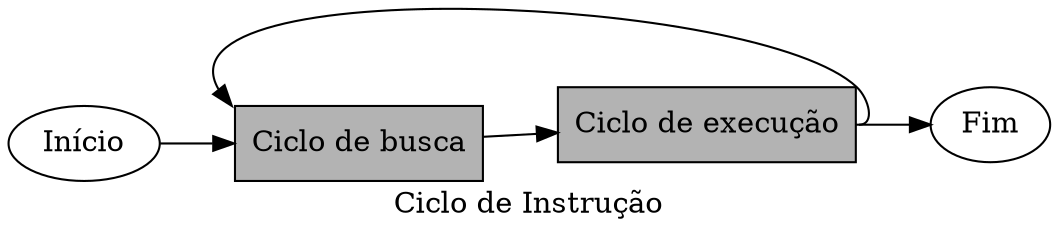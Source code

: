 /*  Este arquivo pode ser utilizado para geração de gráficos.
http://www.graphviz.org/Gallery.php 
*/

digraph G {
  rankdir="LR"
  node[shape=box, style=filled]
  label="Ciclo de Instrução"

  inicio[label="Início", shape="ellipse", fillcolor=white];
  fim[shape="ellipse", label="Fim", fillcolor=white];
  busca[shape=box,label="Ciclo de busca", fillcolor="gray70"];
  execucao[shape=box, label="Ciclo de execução", fillcolor="gray70"];

  inicio->busca->execucao->fim;
  execucao->busca[tailport=e,headport=nw];
}



